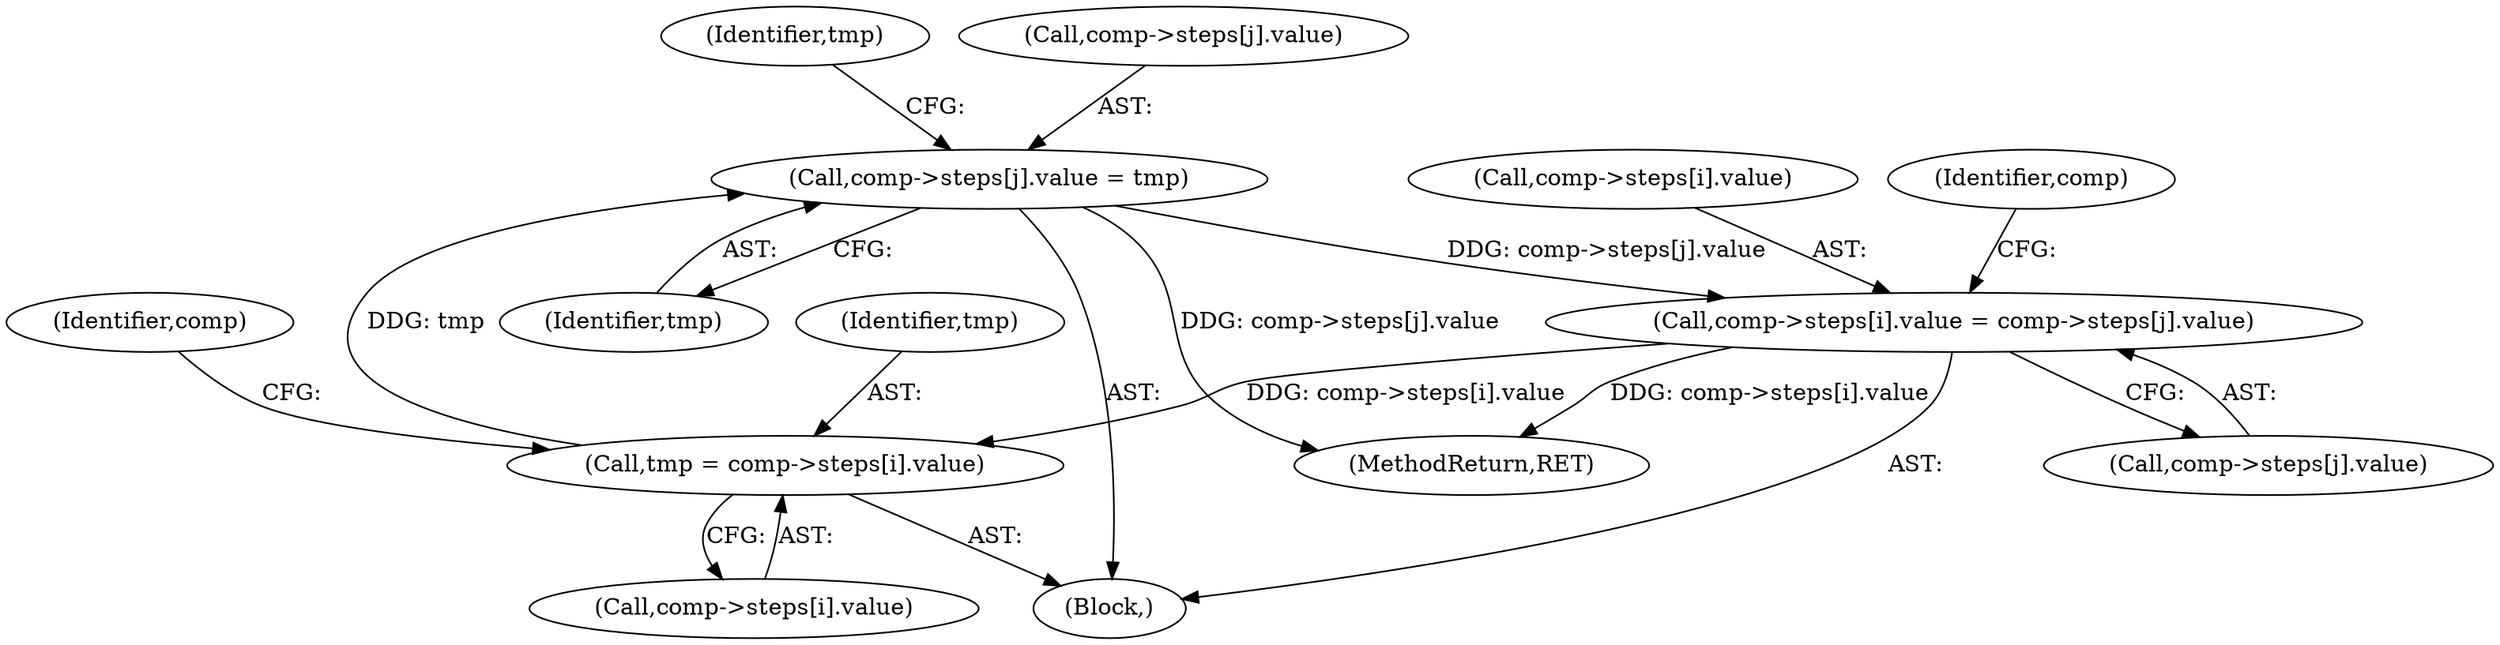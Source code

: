 digraph "0_Chrome_96dbafe288dbe2f0cc45fa3c39daf6d0c37acbab_26@pointer" {
"1000150" [label="(Call,comp->steps[j].value = tmp)"];
"1000126" [label="(Call,tmp = comp->steps[i].value)"];
"1000135" [label="(Call,comp->steps[i].value = comp->steps[j].value)"];
"1000150" [label="(Call,comp->steps[j].value = tmp)"];
"1000160" [label="(Identifier,tmp)"];
"1000486" [label="(MethodReturn,RET)"];
"1000151" [label="(Call,comp->steps[j].value)"];
"1000135" [label="(Call,comp->steps[i].value = comp->steps[j].value)"];
"1000126" [label="(Call,tmp = comp->steps[i].value)"];
"1000150" [label="(Call,comp->steps[j].value = tmp)"];
"1000121" [label="(Block,)"];
"1000128" [label="(Call,comp->steps[i].value)"];
"1000139" [label="(Identifier,comp)"];
"1000136" [label="(Call,comp->steps[i].value)"];
"1000158" [label="(Identifier,tmp)"];
"1000143" [label="(Call,comp->steps[j].value)"];
"1000154" [label="(Identifier,comp)"];
"1000127" [label="(Identifier,tmp)"];
"1000150" -> "1000121"  [label="AST: "];
"1000150" -> "1000158"  [label="CFG: "];
"1000151" -> "1000150"  [label="AST: "];
"1000158" -> "1000150"  [label="AST: "];
"1000160" -> "1000150"  [label="CFG: "];
"1000150" -> "1000486"  [label="DDG: comp->steps[j].value"];
"1000150" -> "1000135"  [label="DDG: comp->steps[j].value"];
"1000126" -> "1000150"  [label="DDG: tmp"];
"1000126" -> "1000121"  [label="AST: "];
"1000126" -> "1000128"  [label="CFG: "];
"1000127" -> "1000126"  [label="AST: "];
"1000128" -> "1000126"  [label="AST: "];
"1000139" -> "1000126"  [label="CFG: "];
"1000135" -> "1000126"  [label="DDG: comp->steps[i].value"];
"1000135" -> "1000121"  [label="AST: "];
"1000135" -> "1000143"  [label="CFG: "];
"1000136" -> "1000135"  [label="AST: "];
"1000143" -> "1000135"  [label="AST: "];
"1000154" -> "1000135"  [label="CFG: "];
"1000135" -> "1000486"  [label="DDG: comp->steps[i].value"];
}

